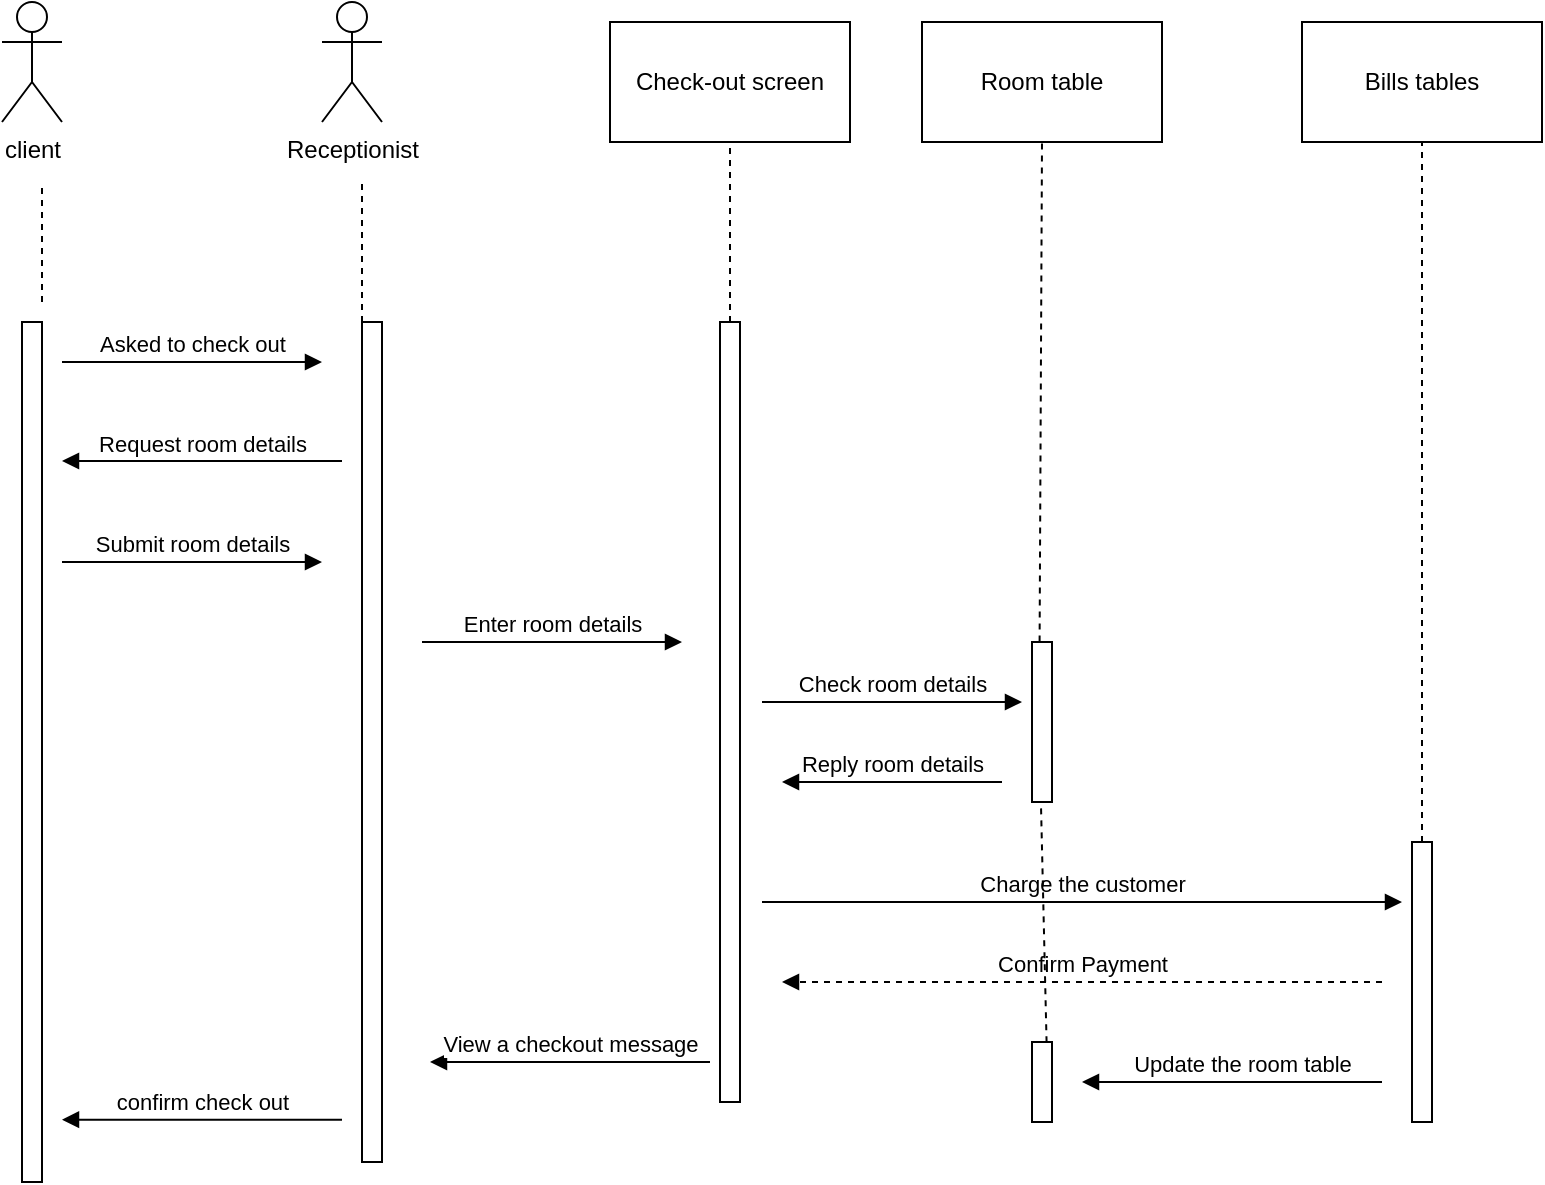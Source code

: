 <mxfile version="16.0.0" type="device"><diagram id="z6lwMywRko6tnbWsBoE2" name="Page-1"><mxGraphModel dx="1221" dy="573" grid="1" gridSize="10" guides="1" tooltips="1" connect="1" arrows="1" fold="1" page="1" pageScale="1" pageWidth="827" pageHeight="1169" math="0" shadow="0"><root><mxCell id="0"/><mxCell id="1" parent="0"/><mxCell id="OB2z06IQKHK1GVmSgX-E-10" value="client" style="shape=umlActor;verticalLabelPosition=bottom;verticalAlign=top;html=1;outlineConnect=0;" vertex="1" parent="1"><mxGeometry x="60" y="80" width="30" height="60" as="geometry"/></mxCell><mxCell id="OB2z06IQKHK1GVmSgX-E-11" value="Receptionist" style="shape=umlActor;verticalLabelPosition=bottom;verticalAlign=top;html=1;outlineConnect=0;" vertex="1" parent="1"><mxGeometry x="220" y="80" width="30" height="60" as="geometry"/></mxCell><mxCell id="OB2z06IQKHK1GVmSgX-E-12" value="Check-out screen" style="rounded=0;whiteSpace=wrap;html=1;" vertex="1" parent="1"><mxGeometry x="364" y="90" width="120" height="60" as="geometry"/></mxCell><mxCell id="OB2z06IQKHK1GVmSgX-E-13" value="Room table" style="rounded=0;whiteSpace=wrap;html=1;" vertex="1" parent="1"><mxGeometry x="520" y="90" width="120" height="60" as="geometry"/></mxCell><mxCell id="OB2z06IQKHK1GVmSgX-E-14" value="Bills tables" style="rounded=0;whiteSpace=wrap;html=1;" vertex="1" parent="1"><mxGeometry x="710" y="90" width="120" height="60" as="geometry"/></mxCell><mxCell id="OB2z06IQKHK1GVmSgX-E-15" value="" style="endArrow=none;dashed=1;html=1;rounded=0;entryX=0.5;entryY=1;entryDx=0;entryDy=0;exitX=0.38;exitY=-0.003;exitDx=0;exitDy=0;exitPerimeter=0;" edge="1" parent="1" source="OB2z06IQKHK1GVmSgX-E-22" target="OB2z06IQKHK1GVmSgX-E-13"><mxGeometry width="50" height="50" relative="1" as="geometry"><mxPoint x="580" y="240" as="sourcePoint"/><mxPoint x="440" y="230" as="targetPoint"/></mxGeometry></mxCell><mxCell id="OB2z06IQKHK1GVmSgX-E-16" value="" style="endArrow=none;dashed=1;html=1;rounded=0;entryX=0.5;entryY=1;entryDx=0;entryDy=0;" edge="1" parent="1" target="OB2z06IQKHK1GVmSgX-E-12"><mxGeometry width="50" height="50" relative="1" as="geometry"><mxPoint x="424" y="240" as="sourcePoint"/><mxPoint x="440" y="230" as="targetPoint"/></mxGeometry></mxCell><mxCell id="OB2z06IQKHK1GVmSgX-E-17" value="" style="endArrow=none;dashed=1;html=1;rounded=0;" edge="1" parent="1"><mxGeometry width="50" height="50" relative="1" as="geometry"><mxPoint x="240" y="240" as="sourcePoint"/><mxPoint x="240" y="170" as="targetPoint"/></mxGeometry></mxCell><mxCell id="OB2z06IQKHK1GVmSgX-E-18" value="" style="endArrow=none;dashed=1;html=1;rounded=0;" edge="1" parent="1"><mxGeometry width="50" height="50" relative="1" as="geometry"><mxPoint x="80" y="230" as="sourcePoint"/><mxPoint x="80" y="170" as="targetPoint"/></mxGeometry></mxCell><mxCell id="OB2z06IQKHK1GVmSgX-E-19" value="" style="endArrow=none;dashed=1;html=1;rounded=0;entryX=0.5;entryY=1;entryDx=0;entryDy=0;" edge="1" parent="1" source="OB2z06IQKHK1GVmSgX-E-21" target="OB2z06IQKHK1GVmSgX-E-14"><mxGeometry width="50" height="50" relative="1" as="geometry"><mxPoint x="770" y="240" as="sourcePoint"/><mxPoint x="590" y="160" as="targetPoint"/></mxGeometry></mxCell><mxCell id="OB2z06IQKHK1GVmSgX-E-20" value="" style="html=1;points=[];perimeter=orthogonalPerimeter;" vertex="1" parent="1"><mxGeometry x="419" y="240" width="10" height="390" as="geometry"/></mxCell><mxCell id="OB2z06IQKHK1GVmSgX-E-21" value="" style="html=1;points=[];perimeter=orthogonalPerimeter;" vertex="1" parent="1"><mxGeometry x="765" y="500" width="10" height="140" as="geometry"/></mxCell><mxCell id="OB2z06IQKHK1GVmSgX-E-22" value="" style="html=1;points=[];perimeter=orthogonalPerimeter;" vertex="1" parent="1"><mxGeometry x="575" y="400" width="10" height="80" as="geometry"/></mxCell><mxCell id="OB2z06IQKHK1GVmSgX-E-23" value="" style="html=1;points=[];perimeter=orthogonalPerimeter;" vertex="1" parent="1"><mxGeometry x="240" y="240" width="10" height="420" as="geometry"/></mxCell><mxCell id="OB2z06IQKHK1GVmSgX-E-24" value="" style="html=1;points=[];perimeter=orthogonalPerimeter;" vertex="1" parent="1"><mxGeometry x="70" y="240" width="10" height="430" as="geometry"/></mxCell><mxCell id="OB2z06IQKHK1GVmSgX-E-25" value="Asked to check out" style="html=1;verticalAlign=bottom;endArrow=block;rounded=0;" edge="1" parent="1"><mxGeometry width="80" relative="1" as="geometry"><mxPoint x="90" y="260" as="sourcePoint"/><mxPoint x="220" y="260" as="targetPoint"/></mxGeometry></mxCell><mxCell id="OB2z06IQKHK1GVmSgX-E-27" value="Update the room table" style="html=1;verticalAlign=bottom;endArrow=block;rounded=0;" edge="1" parent="1"><mxGeometry x="-0.067" width="80" relative="1" as="geometry"><mxPoint x="750" y="620" as="sourcePoint"/><mxPoint x="600" y="620" as="targetPoint"/><mxPoint as="offset"/></mxGeometry></mxCell><mxCell id="OB2z06IQKHK1GVmSgX-E-28" value="Confirm Payment" style="html=1;verticalAlign=bottom;endArrow=block;rounded=0;dashed=1;" edge="1" parent="1"><mxGeometry width="80" relative="1" as="geometry"><mxPoint x="750" y="570" as="sourcePoint"/><mxPoint x="450" y="570" as="targetPoint"/></mxGeometry></mxCell><mxCell id="OB2z06IQKHK1GVmSgX-E-29" value="Check room details" style="html=1;verticalAlign=bottom;endArrow=block;rounded=0;" edge="1" parent="1"><mxGeometry width="80" relative="1" as="geometry"><mxPoint x="440" y="430" as="sourcePoint"/><mxPoint x="570" y="430" as="targetPoint"/></mxGeometry></mxCell><mxCell id="OB2z06IQKHK1GVmSgX-E-30" value="Request room details" style="html=1;verticalAlign=bottom;endArrow=block;rounded=0;" edge="1" parent="1"><mxGeometry width="80" relative="1" as="geometry"><mxPoint x="230" y="309.5" as="sourcePoint"/><mxPoint x="90" y="309.5" as="targetPoint"/></mxGeometry></mxCell><mxCell id="OB2z06IQKHK1GVmSgX-E-31" value="Charge the customer" style="html=1;verticalAlign=bottom;endArrow=block;rounded=0;" edge="1" parent="1"><mxGeometry width="80" relative="1" as="geometry"><mxPoint x="440" y="530" as="sourcePoint"/><mxPoint x="760" y="530" as="targetPoint"/></mxGeometry></mxCell><mxCell id="OB2z06IQKHK1GVmSgX-E-32" value="Reply room details" style="html=1;verticalAlign=bottom;endArrow=block;rounded=0;" edge="1" parent="1"><mxGeometry width="80" relative="1" as="geometry"><mxPoint x="560" y="470" as="sourcePoint"/><mxPoint x="450" y="470" as="targetPoint"/></mxGeometry></mxCell><mxCell id="OB2z06IQKHK1GVmSgX-E-33" value="Enter room details" style="html=1;verticalAlign=bottom;endArrow=block;rounded=0;" edge="1" parent="1"><mxGeometry width="80" relative="1" as="geometry"><mxPoint x="270" y="400" as="sourcePoint"/><mxPoint x="400" y="400" as="targetPoint"/></mxGeometry></mxCell><mxCell id="OB2z06IQKHK1GVmSgX-E-34" value="Submit room details" style="html=1;verticalAlign=bottom;endArrow=block;rounded=0;" edge="1" parent="1"><mxGeometry width="80" relative="1" as="geometry"><mxPoint x="90" y="360" as="sourcePoint"/><mxPoint x="220" y="360" as="targetPoint"/></mxGeometry></mxCell><mxCell id="OB2z06IQKHK1GVmSgX-E-38" value="" style="html=1;points=[];perimeter=orthogonalPerimeter;" vertex="1" parent="1"><mxGeometry x="575" y="600" width="10" height="40" as="geometry"/></mxCell><mxCell id="OB2z06IQKHK1GVmSgX-E-39" value="View a checkout message" style="html=1;verticalAlign=bottom;endArrow=block;rounded=0;" edge="1" parent="1"><mxGeometry width="80" relative="1" as="geometry"><mxPoint x="414" y="610" as="sourcePoint"/><mxPoint x="274" y="610" as="targetPoint"/></mxGeometry></mxCell><mxCell id="OB2z06IQKHK1GVmSgX-E-40" value="confirm&amp;nbsp;check out" style="html=1;verticalAlign=bottom;endArrow=block;rounded=0;" edge="1" parent="1"><mxGeometry width="80" relative="1" as="geometry"><mxPoint x="230" y="638.82" as="sourcePoint"/><mxPoint x="90" y="638.82" as="targetPoint"/></mxGeometry></mxCell><mxCell id="OB2z06IQKHK1GVmSgX-E-41" value="" style="endArrow=none;dashed=1;html=1;rounded=0;entryX=0.447;entryY=1.008;entryDx=0;entryDy=0;exitX=0.729;exitY=0.004;exitDx=0;exitDy=0;exitPerimeter=0;entryPerimeter=0;" edge="1" parent="1" source="OB2z06IQKHK1GVmSgX-E-38" target="OB2z06IQKHK1GVmSgX-E-22"><mxGeometry width="50" height="50" relative="1" as="geometry"><mxPoint x="540" y="739.76" as="sourcePoint"/><mxPoint x="541.2" y="490" as="targetPoint"/></mxGeometry></mxCell></root></mxGraphModel></diagram></mxfile>